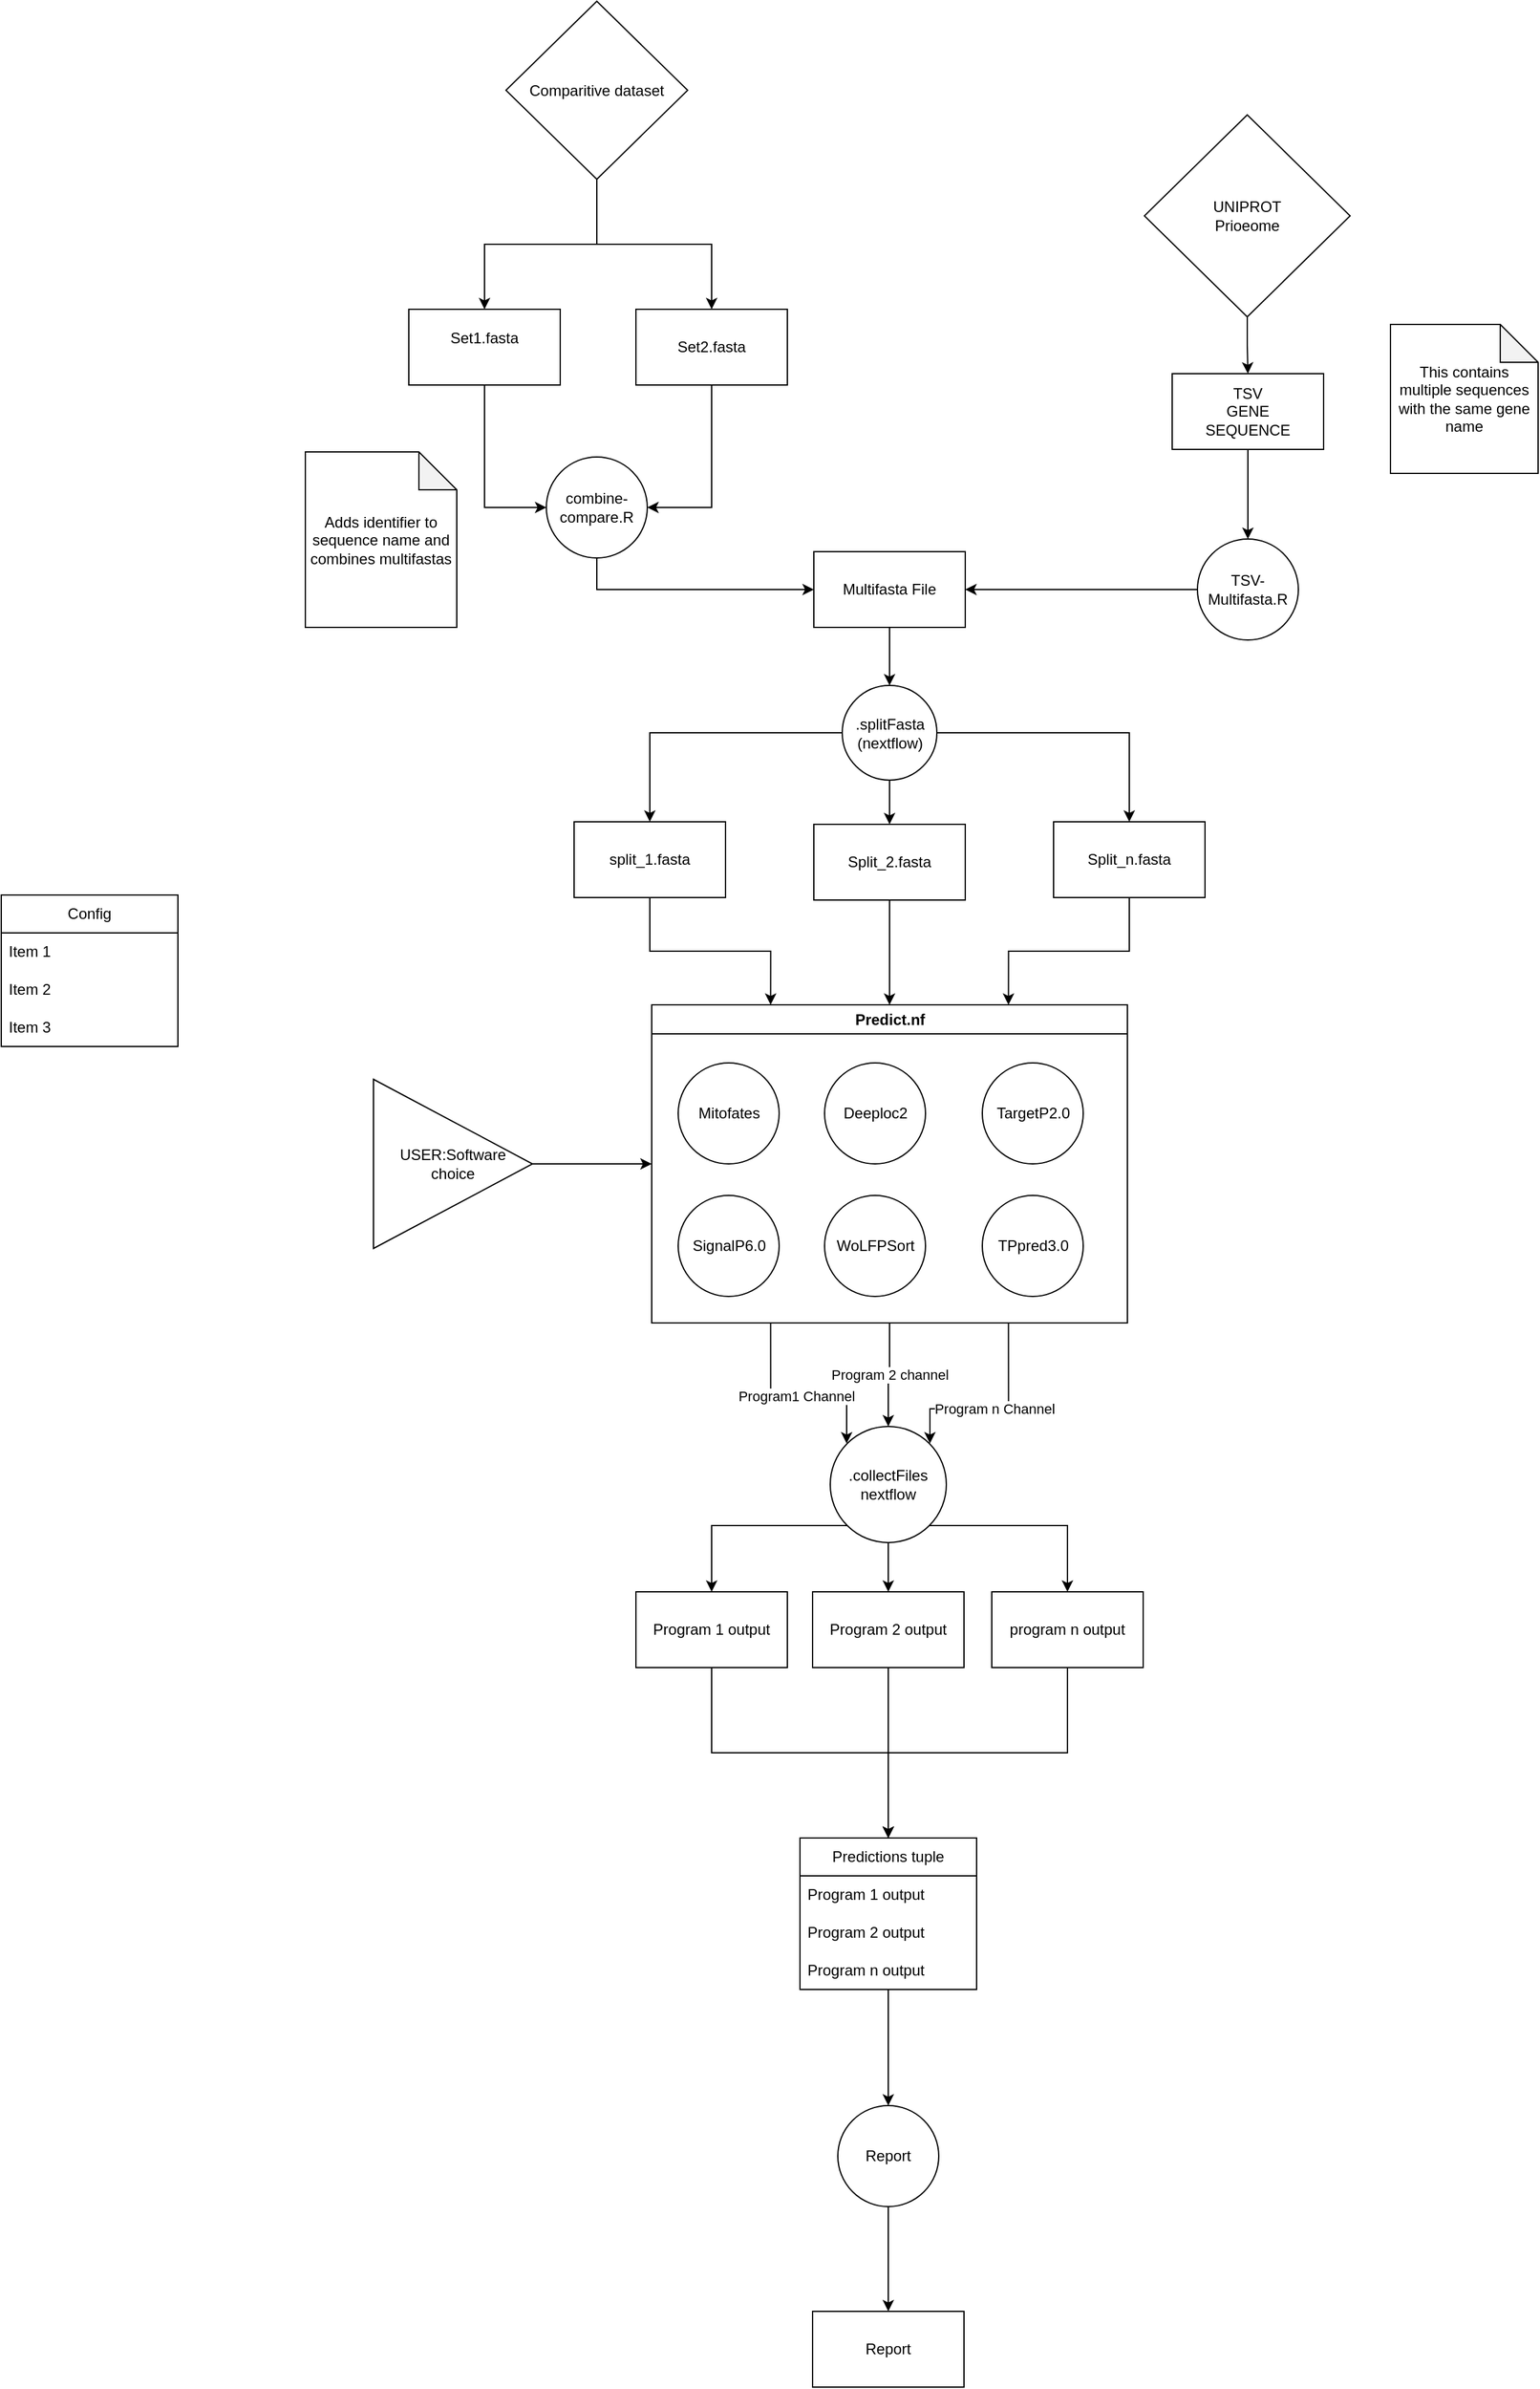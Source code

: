 <mxfile version="24.7.6">
  <diagram name="Page-1" id="ULZPpcux9okNFwmup-YN">
    <mxGraphModel dx="2166" dy="1190" grid="0" gridSize="10" guides="1" tooltips="1" connect="1" arrows="1" fold="1" page="0" pageScale="1" pageWidth="850" pageHeight="1100" math="0" shadow="0">
      <root>
        <mxCell id="0" />
        <mxCell id="1" parent="0" />
        <mxCell id="qJnq9B5q6zjiuBLe0VOC-31" style="edgeStyle=orthogonalEdgeStyle;rounded=0;orthogonalLoop=1;jettySize=auto;html=1;" parent="1" source="qJnq9B5q6zjiuBLe0VOC-3" target="qJnq9B5q6zjiuBLe0VOC-30" edge="1">
          <mxGeometry relative="1" as="geometry" />
        </mxCell>
        <mxCell id="qJnq9B5q6zjiuBLe0VOC-3" value="Multifasta File" style="rounded=0;whiteSpace=wrap;html=1;" parent="1" vertex="1">
          <mxGeometry x="168" y="170" width="120" height="60" as="geometry" />
        </mxCell>
        <mxCell id="qJnq9B5q6zjiuBLe0VOC-9" style="edgeStyle=orthogonalEdgeStyle;rounded=0;orthogonalLoop=1;jettySize=auto;html=1;" parent="1" source="qJnq9B5q6zjiuBLe0VOC-6" target="qJnq9B5q6zjiuBLe0VOC-14" edge="1">
          <mxGeometry relative="1" as="geometry">
            <mxPoint x="511.5" y="80" as="targetPoint" />
          </mxGeometry>
        </mxCell>
        <mxCell id="qJnq9B5q6zjiuBLe0VOC-6" value="&lt;div&gt;UNIPROT&lt;/div&gt;&lt;div&gt;Prioeome&lt;br&gt;&lt;/div&gt;" style="rhombus;whiteSpace=wrap;html=1;" parent="1" vertex="1">
          <mxGeometry x="430" y="-176" width="163" height="160" as="geometry" />
        </mxCell>
        <mxCell id="qJnq9B5q6zjiuBLe0VOC-12" value="This contains multiple sequences with the same gene name" style="shape=note;whiteSpace=wrap;html=1;backgroundOutline=1;darkOpacity=0.05;" parent="1" vertex="1">
          <mxGeometry x="625" y="-10" width="117" height="118" as="geometry" />
        </mxCell>
        <mxCell id="qJnq9B5q6zjiuBLe0VOC-16" style="edgeStyle=orthogonalEdgeStyle;rounded=0;orthogonalLoop=1;jettySize=auto;html=1;" parent="1" source="qJnq9B5q6zjiuBLe0VOC-14" target="qJnq9B5q6zjiuBLe0VOC-15" edge="1">
          <mxGeometry relative="1" as="geometry" />
        </mxCell>
        <mxCell id="qJnq9B5q6zjiuBLe0VOC-14" value="&lt;div&gt;TSV&lt;/div&gt;&lt;div&gt;GENE&lt;/div&gt;&lt;div&gt;SEQUENCE&lt;br&gt;&lt;/div&gt;" style="rounded=0;whiteSpace=wrap;html=1;" parent="1" vertex="1">
          <mxGeometry x="452" y="29" width="120" height="60" as="geometry" />
        </mxCell>
        <mxCell id="qJnq9B5q6zjiuBLe0VOC-17" style="edgeStyle=orthogonalEdgeStyle;rounded=0;orthogonalLoop=1;jettySize=auto;html=1;" parent="1" source="qJnq9B5q6zjiuBLe0VOC-15" target="qJnq9B5q6zjiuBLe0VOC-3" edge="1">
          <mxGeometry relative="1" as="geometry" />
        </mxCell>
        <mxCell id="qJnq9B5q6zjiuBLe0VOC-15" value="TSV-Multifasta.R" style="ellipse;whiteSpace=wrap;html=1;aspect=fixed;" parent="1" vertex="1">
          <mxGeometry x="472" y="160" width="80" height="80" as="geometry" />
        </mxCell>
        <mxCell id="qJnq9B5q6zjiuBLe0VOC-19" style="edgeStyle=orthogonalEdgeStyle;rounded=0;orthogonalLoop=1;jettySize=auto;html=1;" parent="1" source="qJnq9B5q6zjiuBLe0VOC-18" target="qJnq9B5q6zjiuBLe0VOC-21" edge="1">
          <mxGeometry relative="1" as="geometry">
            <mxPoint x="-62" y="-219" as="targetPoint" />
          </mxGeometry>
        </mxCell>
        <mxCell id="qJnq9B5q6zjiuBLe0VOC-20" style="edgeStyle=orthogonalEdgeStyle;rounded=0;orthogonalLoop=1;jettySize=auto;html=1;" parent="1" source="qJnq9B5q6zjiuBLe0VOC-18" target="qJnq9B5q6zjiuBLe0VOC-22" edge="1">
          <mxGeometry relative="1" as="geometry">
            <mxPoint x="64" y="-218" as="targetPoint" />
          </mxGeometry>
        </mxCell>
        <mxCell id="qJnq9B5q6zjiuBLe0VOC-18" value="Comparitive dataset" style="rhombus;whiteSpace=wrap;html=1;" parent="1" vertex="1">
          <mxGeometry x="-76" y="-266" width="144" height="141" as="geometry" />
        </mxCell>
        <mxCell id="qJnq9B5q6zjiuBLe0VOC-24" style="edgeStyle=orthogonalEdgeStyle;rounded=0;orthogonalLoop=1;jettySize=auto;html=1;entryX=0;entryY=0.5;entryDx=0;entryDy=0;" parent="1" source="qJnq9B5q6zjiuBLe0VOC-21" target="qJnq9B5q6zjiuBLe0VOC-23" edge="1">
          <mxGeometry relative="1" as="geometry" />
        </mxCell>
        <mxCell id="qJnq9B5q6zjiuBLe0VOC-21" value="&lt;div&gt;Set1.fasta&lt;/div&gt;&lt;div&gt;&lt;br&gt;&lt;/div&gt;" style="rounded=0;whiteSpace=wrap;html=1;" parent="1" vertex="1">
          <mxGeometry x="-153" y="-22" width="120" height="60" as="geometry" />
        </mxCell>
        <mxCell id="qJnq9B5q6zjiuBLe0VOC-25" style="edgeStyle=orthogonalEdgeStyle;rounded=0;orthogonalLoop=1;jettySize=auto;html=1;entryX=1;entryY=0.5;entryDx=0;entryDy=0;" parent="1" source="qJnq9B5q6zjiuBLe0VOC-22" target="qJnq9B5q6zjiuBLe0VOC-23" edge="1">
          <mxGeometry relative="1" as="geometry" />
        </mxCell>
        <mxCell id="qJnq9B5q6zjiuBLe0VOC-22" value="Set2.fasta" style="rounded=0;whiteSpace=wrap;html=1;" parent="1" vertex="1">
          <mxGeometry x="27" y="-22" width="120" height="60" as="geometry" />
        </mxCell>
        <mxCell id="qJnq9B5q6zjiuBLe0VOC-27" style="edgeStyle=orthogonalEdgeStyle;rounded=0;orthogonalLoop=1;jettySize=auto;html=1;exitX=0.5;exitY=1;exitDx=0;exitDy=0;" parent="1" source="qJnq9B5q6zjiuBLe0VOC-23" target="qJnq9B5q6zjiuBLe0VOC-3" edge="1">
          <mxGeometry relative="1" as="geometry" />
        </mxCell>
        <mxCell id="qJnq9B5q6zjiuBLe0VOC-23" value="&lt;div&gt;combine-compare.R&lt;br&gt;&lt;/div&gt;" style="ellipse;whiteSpace=wrap;html=1;aspect=fixed;" parent="1" vertex="1">
          <mxGeometry x="-44" y="95" width="80" height="80" as="geometry" />
        </mxCell>
        <mxCell id="qJnq9B5q6zjiuBLe0VOC-28" value="Adds identifier to sequence name and combines multifastas" style="shape=note;whiteSpace=wrap;html=1;backgroundOutline=1;darkOpacity=0.05;" parent="1" vertex="1">
          <mxGeometry x="-235" y="91" width="120" height="139" as="geometry" />
        </mxCell>
        <mxCell id="qJnq9B5q6zjiuBLe0VOC-39" style="edgeStyle=orthogonalEdgeStyle;rounded=0;orthogonalLoop=1;jettySize=auto;html=1;" parent="1" source="qJnq9B5q6zjiuBLe0VOC-30" target="qJnq9B5q6zjiuBLe0VOC-38" edge="1">
          <mxGeometry relative="1" as="geometry" />
        </mxCell>
        <mxCell id="qJnq9B5q6zjiuBLe0VOC-44" style="edgeStyle=orthogonalEdgeStyle;rounded=0;orthogonalLoop=1;jettySize=auto;html=1;" parent="1" source="qJnq9B5q6zjiuBLe0VOC-30" target="qJnq9B5q6zjiuBLe0VOC-42" edge="1">
          <mxGeometry relative="1" as="geometry" />
        </mxCell>
        <mxCell id="qJnq9B5q6zjiuBLe0VOC-47" style="edgeStyle=orthogonalEdgeStyle;rounded=0;orthogonalLoop=1;jettySize=auto;html=1;" parent="1" source="qJnq9B5q6zjiuBLe0VOC-30" target="qJnq9B5q6zjiuBLe0VOC-45" edge="1">
          <mxGeometry relative="1" as="geometry" />
        </mxCell>
        <mxCell id="qJnq9B5q6zjiuBLe0VOC-30" value="&lt;div&gt;.splitFasta&lt;/div&gt;&lt;div&gt;(nextflow)&lt;br&gt;&lt;/div&gt;" style="ellipse;whiteSpace=wrap;html=1;aspect=fixed;" parent="1" vertex="1">
          <mxGeometry x="190.5" y="276" width="75" height="75" as="geometry" />
        </mxCell>
        <mxCell id="vaD8Y8nn1ZXBgAJLPTWL-6" value="Program1 Channel" style="edgeStyle=orthogonalEdgeStyle;rounded=0;orthogonalLoop=1;jettySize=auto;html=1;exitX=0.25;exitY=1;exitDx=0;exitDy=0;entryX=0;entryY=0;entryDx=0;entryDy=0;" parent="1" source="qJnq9B5q6zjiuBLe0VOC-34" target="vaD8Y8nn1ZXBgAJLPTWL-10" edge="1">
          <mxGeometry relative="1" as="geometry">
            <mxPoint x="8.857" y="1052.429" as="targetPoint" />
            <Array as="points">
              <mxPoint x="134" y="839" />
              <mxPoint x="194" y="839" />
              <mxPoint x="194" y="876" />
            </Array>
          </mxGeometry>
        </mxCell>
        <mxCell id="vaD8Y8nn1ZXBgAJLPTWL-8" value="Program 2 channel" style="edgeStyle=orthogonalEdgeStyle;rounded=0;orthogonalLoop=1;jettySize=auto;html=1;exitX=0.5;exitY=1;exitDx=0;exitDy=0;entryX=0.5;entryY=0;entryDx=0;entryDy=0;" parent="1" source="qJnq9B5q6zjiuBLe0VOC-34" target="vaD8Y8nn1ZXBgAJLPTWL-10" edge="1">
          <mxGeometry relative="1" as="geometry">
            <mxPoint x="227.429" y="1056.714" as="targetPoint" />
          </mxGeometry>
        </mxCell>
        <mxCell id="vaD8Y8nn1ZXBgAJLPTWL-9" value="Program n Channel" style="edgeStyle=orthogonalEdgeStyle;rounded=0;orthogonalLoop=1;jettySize=auto;html=1;exitX=0.75;exitY=1;exitDx=0;exitDy=0;entryX=1;entryY=0;entryDx=0;entryDy=0;" parent="1" source="qJnq9B5q6zjiuBLe0VOC-34" target="vaD8Y8nn1ZXBgAJLPTWL-10" edge="1">
          <mxGeometry relative="1" as="geometry">
            <mxPoint x="446" y="1065.286" as="targetPoint" />
            <Array as="points">
              <mxPoint x="322" y="849" />
              <mxPoint x="260" y="849" />
              <mxPoint x="260" y="876" />
            </Array>
          </mxGeometry>
        </mxCell>
        <mxCell id="qJnq9B5q6zjiuBLe0VOC-34" value="Predict.nf" style="swimlane;whiteSpace=wrap;html=1;" parent="1" vertex="1">
          <mxGeometry x="39.5" y="529" width="377" height="252" as="geometry" />
        </mxCell>
        <mxCell id="qJnq9B5q6zjiuBLe0VOC-35" value="Mitofates" style="ellipse;whiteSpace=wrap;html=1;aspect=fixed;" parent="qJnq9B5q6zjiuBLe0VOC-34" vertex="1">
          <mxGeometry x="21" y="46" width="80" height="80" as="geometry" />
        </mxCell>
        <mxCell id="qJnq9B5q6zjiuBLe0VOC-36" value="Deeploc2" style="ellipse;whiteSpace=wrap;html=1;aspect=fixed;" parent="qJnq9B5q6zjiuBLe0VOC-34" vertex="1">
          <mxGeometry x="137" y="46" width="80" height="80" as="geometry" />
        </mxCell>
        <mxCell id="qJnq9B5q6zjiuBLe0VOC-50" value="TargetP2.0" style="ellipse;whiteSpace=wrap;html=1;aspect=fixed;" parent="qJnq9B5q6zjiuBLe0VOC-34" vertex="1">
          <mxGeometry x="262" y="46" width="80" height="80" as="geometry" />
        </mxCell>
        <mxCell id="qJnq9B5q6zjiuBLe0VOC-51" value="TPpred3.0" style="ellipse;whiteSpace=wrap;html=1;aspect=fixed;" parent="qJnq9B5q6zjiuBLe0VOC-34" vertex="1">
          <mxGeometry x="262" y="151" width="80" height="80" as="geometry" />
        </mxCell>
        <mxCell id="qJnq9B5q6zjiuBLe0VOC-52" value="SignalP6.0" style="ellipse;whiteSpace=wrap;html=1;aspect=fixed;" parent="qJnq9B5q6zjiuBLe0VOC-34" vertex="1">
          <mxGeometry x="21" y="151" width="80" height="80" as="geometry" />
        </mxCell>
        <mxCell id="qJnq9B5q6zjiuBLe0VOC-53" value="WoLFPSort" style="ellipse;whiteSpace=wrap;html=1;aspect=fixed;" parent="qJnq9B5q6zjiuBLe0VOC-34" vertex="1">
          <mxGeometry x="137" y="151" width="80" height="80" as="geometry" />
        </mxCell>
        <mxCell id="7bUdXhQgvfwsXTBC8TI4-20" style="edgeStyle=orthogonalEdgeStyle;rounded=0;orthogonalLoop=1;jettySize=auto;html=1;exitX=0.5;exitY=1;exitDx=0;exitDy=0;entryX=0.25;entryY=0;entryDx=0;entryDy=0;" parent="1" source="qJnq9B5q6zjiuBLe0VOC-38" target="qJnq9B5q6zjiuBLe0VOC-34" edge="1">
          <mxGeometry relative="1" as="geometry">
            <mxPoint x="199.716" y="600.716" as="targetPoint" />
          </mxGeometry>
        </mxCell>
        <mxCell id="qJnq9B5q6zjiuBLe0VOC-38" value="split_1.fasta" style="rounded=0;whiteSpace=wrap;html=1;" parent="1" vertex="1">
          <mxGeometry x="-22" y="384" width="120" height="60" as="geometry" />
        </mxCell>
        <mxCell id="7bUdXhQgvfwsXTBC8TI4-21" style="edgeStyle=orthogonalEdgeStyle;rounded=0;orthogonalLoop=1;jettySize=auto;html=1;exitX=0.5;exitY=1;exitDx=0;exitDy=0;entryX=0.5;entryY=0;entryDx=0;entryDy=0;" parent="1" source="qJnq9B5q6zjiuBLe0VOC-42" target="qJnq9B5q6zjiuBLe0VOC-34" edge="1">
          <mxGeometry relative="1" as="geometry">
            <mxPoint x="228.0" y="589" as="targetPoint" />
          </mxGeometry>
        </mxCell>
        <mxCell id="qJnq9B5q6zjiuBLe0VOC-42" value="Split_2.fasta" style="rounded=0;whiteSpace=wrap;html=1;" parent="1" vertex="1">
          <mxGeometry x="168" y="386" width="120" height="60" as="geometry" />
        </mxCell>
        <mxCell id="7bUdXhQgvfwsXTBC8TI4-22" style="edgeStyle=orthogonalEdgeStyle;rounded=0;orthogonalLoop=1;jettySize=auto;html=1;exitX=0.5;exitY=1;exitDx=0;exitDy=0;entryX=0.75;entryY=0;entryDx=0;entryDy=0;" parent="1" source="qJnq9B5q6zjiuBLe0VOC-45" target="qJnq9B5q6zjiuBLe0VOC-34" edge="1">
          <mxGeometry relative="1" as="geometry">
            <mxPoint x="256.284" y="600.716" as="targetPoint" />
          </mxGeometry>
        </mxCell>
        <mxCell id="qJnq9B5q6zjiuBLe0VOC-45" value="Split_n.fasta" style="rounded=0;whiteSpace=wrap;html=1;" parent="1" vertex="1">
          <mxGeometry x="358" y="384" width="120" height="60" as="geometry" />
        </mxCell>
        <mxCell id="5xZawU3vYZZpeLcw6CaT-5" value="Config" style="swimlane;fontStyle=0;childLayout=stackLayout;horizontal=1;startSize=30;horizontalStack=0;resizeParent=1;resizeParentMax=0;resizeLast=0;collapsible=1;marginBottom=0;whiteSpace=wrap;html=1;" parent="1" vertex="1">
          <mxGeometry x="-476" y="442" width="140" height="120" as="geometry" />
        </mxCell>
        <mxCell id="5xZawU3vYZZpeLcw6CaT-6" value="Item 1" style="text;strokeColor=none;fillColor=none;align=left;verticalAlign=middle;spacingLeft=4;spacingRight=4;overflow=hidden;points=[[0,0.5],[1,0.5]];portConstraint=eastwest;rotatable=0;whiteSpace=wrap;html=1;" parent="5xZawU3vYZZpeLcw6CaT-5" vertex="1">
          <mxGeometry y="30" width="140" height="30" as="geometry" />
        </mxCell>
        <mxCell id="5xZawU3vYZZpeLcw6CaT-7" value="Item 2" style="text;strokeColor=none;fillColor=none;align=left;verticalAlign=middle;spacingLeft=4;spacingRight=4;overflow=hidden;points=[[0,0.5],[1,0.5]];portConstraint=eastwest;rotatable=0;whiteSpace=wrap;html=1;" parent="5xZawU3vYZZpeLcw6CaT-5" vertex="1">
          <mxGeometry y="60" width="140" height="30" as="geometry" />
        </mxCell>
        <mxCell id="5xZawU3vYZZpeLcw6CaT-8" value="Item 3" style="text;strokeColor=none;fillColor=none;align=left;verticalAlign=middle;spacingLeft=4;spacingRight=4;overflow=hidden;points=[[0,0.5],[1,0.5]];portConstraint=eastwest;rotatable=0;whiteSpace=wrap;html=1;" parent="5xZawU3vYZZpeLcw6CaT-5" vertex="1">
          <mxGeometry y="90" width="140" height="30" as="geometry" />
        </mxCell>
        <mxCell id="Gp8ee50BkvabkPKKaWTL-23" style="edgeStyle=orthogonalEdgeStyle;rounded=0;orthogonalLoop=1;jettySize=auto;html=1;entryX=0;entryY=0.5;entryDx=0;entryDy=0;" parent="1" source="Gp8ee50BkvabkPKKaWTL-15" target="qJnq9B5q6zjiuBLe0VOC-34" edge="1">
          <mxGeometry relative="1" as="geometry" />
        </mxCell>
        <mxCell id="Gp8ee50BkvabkPKKaWTL-15" value="&lt;div&gt;USER:Software&lt;/div&gt;&lt;div&gt;choice&lt;br&gt;&lt;/div&gt;" style="triangle;whiteSpace=wrap;html=1;" parent="1" vertex="1">
          <mxGeometry x="-181" y="588" width="126" height="134" as="geometry" />
        </mxCell>
        <mxCell id="vaD8Y8nn1ZXBgAJLPTWL-11" style="edgeStyle=orthogonalEdgeStyle;rounded=0;orthogonalLoop=1;jettySize=auto;html=1;exitX=0;exitY=1;exitDx=0;exitDy=0;" parent="1" source="vaD8Y8nn1ZXBgAJLPTWL-10" target="vaD8Y8nn1ZXBgAJLPTWL-12" edge="1">
          <mxGeometry relative="1" as="geometry">
            <mxPoint x="99" y="1123.667" as="targetPoint" />
          </mxGeometry>
        </mxCell>
        <mxCell id="vaD8Y8nn1ZXBgAJLPTWL-17" style="edgeStyle=orthogonalEdgeStyle;rounded=0;orthogonalLoop=1;jettySize=auto;html=1;exitX=0.5;exitY=1;exitDx=0;exitDy=0;" parent="1" source="vaD8Y8nn1ZXBgAJLPTWL-10" target="vaD8Y8nn1ZXBgAJLPTWL-14" edge="1">
          <mxGeometry relative="1" as="geometry" />
        </mxCell>
        <mxCell id="vaD8Y8nn1ZXBgAJLPTWL-18" style="edgeStyle=orthogonalEdgeStyle;rounded=0;orthogonalLoop=1;jettySize=auto;html=1;exitX=1;exitY=1;exitDx=0;exitDy=0;" parent="1" source="vaD8Y8nn1ZXBgAJLPTWL-10" target="vaD8Y8nn1ZXBgAJLPTWL-15" edge="1">
          <mxGeometry relative="1" as="geometry" />
        </mxCell>
        <mxCell id="vaD8Y8nn1ZXBgAJLPTWL-10" value="&lt;div&gt;.collectFiles&lt;/div&gt;&lt;div&gt;nextflow&lt;br&gt;&lt;/div&gt;" style="ellipse;whiteSpace=wrap;html=1;aspect=fixed;" parent="1" vertex="1">
          <mxGeometry x="181" y="863" width="92" height="92" as="geometry" />
        </mxCell>
        <mxCell id="vaD8Y8nn1ZXBgAJLPTWL-28" style="edgeStyle=orthogonalEdgeStyle;rounded=0;orthogonalLoop=1;jettySize=auto;html=1;exitX=0.5;exitY=1;exitDx=0;exitDy=0;entryX=0.5;entryY=0;entryDx=0;entryDy=0;" parent="1" source="vaD8Y8nn1ZXBgAJLPTWL-12" target="vaD8Y8nn1ZXBgAJLPTWL-20" edge="1">
          <mxGeometry relative="1" as="geometry" />
        </mxCell>
        <mxCell id="vaD8Y8nn1ZXBgAJLPTWL-12" value="Program 1 output" style="rounded=0;whiteSpace=wrap;html=1;" parent="1" vertex="1">
          <mxGeometry x="27" y="994" width="120" height="60" as="geometry" />
        </mxCell>
        <mxCell id="vaD8Y8nn1ZXBgAJLPTWL-30" style="edgeStyle=orthogonalEdgeStyle;rounded=0;orthogonalLoop=1;jettySize=auto;html=1;exitX=0.5;exitY=1;exitDx=0;exitDy=0;entryX=0.5;entryY=0;entryDx=0;entryDy=0;" parent="1" source="vaD8Y8nn1ZXBgAJLPTWL-14" target="vaD8Y8nn1ZXBgAJLPTWL-20" edge="1">
          <mxGeometry relative="1" as="geometry" />
        </mxCell>
        <mxCell id="vaD8Y8nn1ZXBgAJLPTWL-14" value="Program 2 output" style="rounded=0;whiteSpace=wrap;html=1;" parent="1" vertex="1">
          <mxGeometry x="167" y="994" width="120" height="60" as="geometry" />
        </mxCell>
        <mxCell id="vaD8Y8nn1ZXBgAJLPTWL-31" style="edgeStyle=orthogonalEdgeStyle;rounded=0;orthogonalLoop=1;jettySize=auto;html=1;exitX=0.5;exitY=1;exitDx=0;exitDy=0;entryX=0.5;entryY=0;entryDx=0;entryDy=0;" parent="1" source="vaD8Y8nn1ZXBgAJLPTWL-15" target="vaD8Y8nn1ZXBgAJLPTWL-20" edge="1">
          <mxGeometry relative="1" as="geometry" />
        </mxCell>
        <mxCell id="vaD8Y8nn1ZXBgAJLPTWL-15" value="program n output" style="rounded=0;whiteSpace=wrap;html=1;" parent="1" vertex="1">
          <mxGeometry x="309" y="994" width="120" height="60" as="geometry" />
        </mxCell>
        <mxCell id="9W88kgKnvY1B7W64wvPr-2" style="edgeStyle=orthogonalEdgeStyle;rounded=0;orthogonalLoop=1;jettySize=auto;html=1;entryX=0.5;entryY=0;entryDx=0;entryDy=0;" edge="1" parent="1" source="vaD8Y8nn1ZXBgAJLPTWL-20" target="9W88kgKnvY1B7W64wvPr-1">
          <mxGeometry relative="1" as="geometry" />
        </mxCell>
        <mxCell id="vaD8Y8nn1ZXBgAJLPTWL-20" value="Predictions tuple" style="swimlane;fontStyle=0;childLayout=stackLayout;horizontal=1;startSize=30;horizontalStack=0;resizeParent=1;resizeParentMax=0;resizeLast=0;collapsible=1;marginBottom=0;whiteSpace=wrap;html=1;" parent="1" vertex="1">
          <mxGeometry x="157" y="1189" width="140" height="120" as="geometry" />
        </mxCell>
        <mxCell id="vaD8Y8nn1ZXBgAJLPTWL-21" value="Program 1 output" style="text;strokeColor=none;fillColor=none;align=left;verticalAlign=middle;spacingLeft=4;spacingRight=4;overflow=hidden;points=[[0,0.5],[1,0.5]];portConstraint=eastwest;rotatable=0;whiteSpace=wrap;html=1;" parent="vaD8Y8nn1ZXBgAJLPTWL-20" vertex="1">
          <mxGeometry y="30" width="140" height="30" as="geometry" />
        </mxCell>
        <mxCell id="vaD8Y8nn1ZXBgAJLPTWL-22" value="Program 2 output" style="text;strokeColor=none;fillColor=none;align=left;verticalAlign=middle;spacingLeft=4;spacingRight=4;overflow=hidden;points=[[0,0.5],[1,0.5]];portConstraint=eastwest;rotatable=0;whiteSpace=wrap;html=1;" parent="vaD8Y8nn1ZXBgAJLPTWL-20" vertex="1">
          <mxGeometry y="60" width="140" height="30" as="geometry" />
        </mxCell>
        <mxCell id="vaD8Y8nn1ZXBgAJLPTWL-23" value="Program n output" style="text;strokeColor=none;fillColor=none;align=left;verticalAlign=middle;spacingLeft=4;spacingRight=4;overflow=hidden;points=[[0,0.5],[1,0.5]];portConstraint=eastwest;rotatable=0;whiteSpace=wrap;html=1;" parent="vaD8Y8nn1ZXBgAJLPTWL-20" vertex="1">
          <mxGeometry y="90" width="140" height="30" as="geometry" />
        </mxCell>
        <mxCell id="9W88kgKnvY1B7W64wvPr-4" style="edgeStyle=orthogonalEdgeStyle;rounded=0;orthogonalLoop=1;jettySize=auto;html=1;" edge="1" parent="1" source="9W88kgKnvY1B7W64wvPr-1" target="9W88kgKnvY1B7W64wvPr-3">
          <mxGeometry relative="1" as="geometry" />
        </mxCell>
        <mxCell id="9W88kgKnvY1B7W64wvPr-1" value="Report" style="ellipse;whiteSpace=wrap;html=1;aspect=fixed;" vertex="1" parent="1">
          <mxGeometry x="187" y="1401" width="80" height="80" as="geometry" />
        </mxCell>
        <mxCell id="9W88kgKnvY1B7W64wvPr-3" value="Report" style="rounded=0;whiteSpace=wrap;html=1;" vertex="1" parent="1">
          <mxGeometry x="167" y="1564" width="120" height="60" as="geometry" />
        </mxCell>
      </root>
    </mxGraphModel>
  </diagram>
</mxfile>
